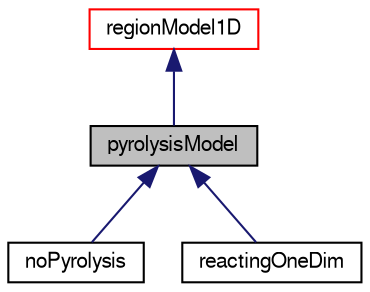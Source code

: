 digraph "pyrolysisModel"
{
  bgcolor="transparent";
  edge [fontname="FreeSans",fontsize="10",labelfontname="FreeSans",labelfontsize="10"];
  node [fontname="FreeSans",fontsize="10",shape=record];
  Node0 [label="pyrolysisModel",height=0.2,width=0.4,color="black", fillcolor="grey75", style="filled", fontcolor="black"];
  Node1 -> Node0 [dir="back",color="midnightblue",fontsize="10",style="solid",fontname="FreeSans"];
  Node1 [label="regionModel1D",height=0.2,width=0.4,color="red",URL="$a29002.html"];
  Node0 -> Node19 [dir="back",color="midnightblue",fontsize="10",style="solid",fontname="FreeSans"];
  Node19 [label="noPyrolysis",height=0.2,width=0.4,color="black",URL="$a28966.html"];
  Node0 -> Node20 [dir="back",color="midnightblue",fontsize="10",style="solid",fontname="FreeSans"];
  Node20 [label="reactingOneDim",height=0.2,width=0.4,color="black",URL="$a28978.html"];
}
